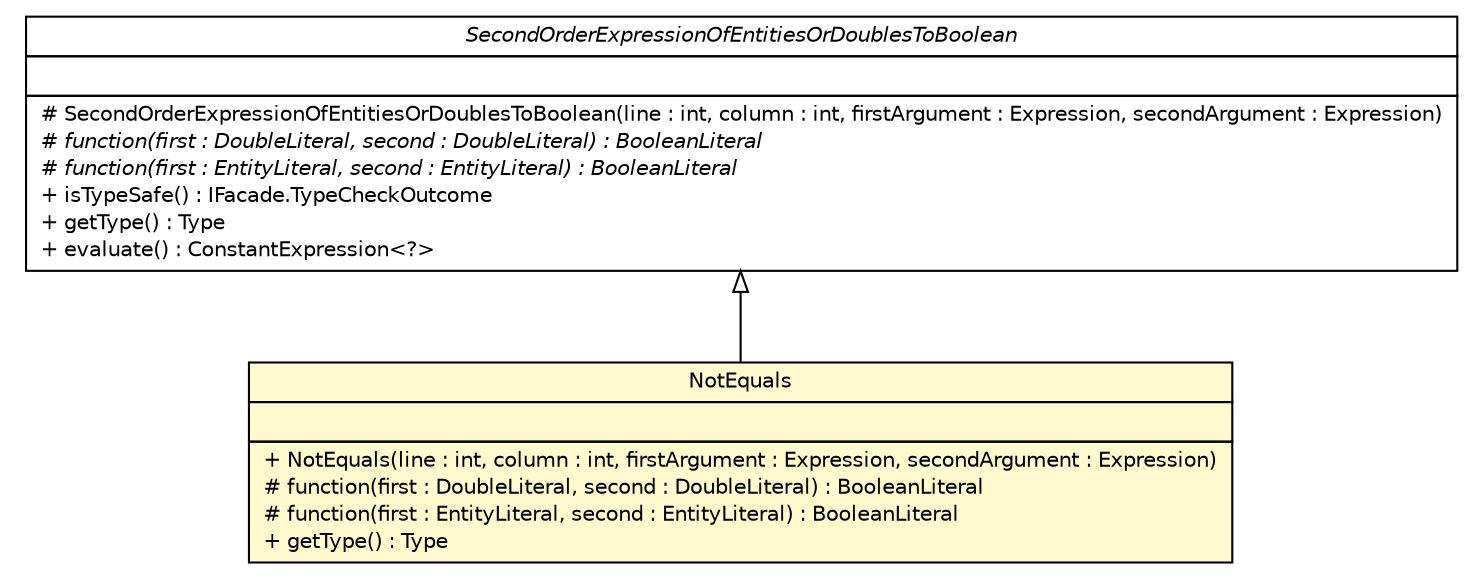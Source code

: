 #!/usr/local/bin/dot
#
# Class diagram 
# Generated by UMLGraph version R5_6 (http://www.umlgraph.org/)
#

digraph G {
	edge [fontname="Helvetica",fontsize=10,labelfontname="Helvetica",labelfontsize=10];
	node [fontname="Helvetica",fontsize=10,shape=plaintext];
	nodesep=0.25;
	ranksep=0.5;
	// model.programs.parsing.language.expression.second_order.SecondOrderExpressionOfEntitiesOrDoublesToBoolean
	c13036 [label=<<table title="model.programs.parsing.language.expression.second_order.SecondOrderExpressionOfEntitiesOrDoublesToBoolean" border="0" cellborder="1" cellspacing="0" cellpadding="2" port="p" href="./SecondOrderExpressionOfEntitiesOrDoublesToBoolean.html">
		<tr><td><table border="0" cellspacing="0" cellpadding="1">
<tr><td align="center" balign="center"><font face="Helvetica-Oblique"> SecondOrderExpressionOfEntitiesOrDoublesToBoolean </font></td></tr>
		</table></td></tr>
		<tr><td><table border="0" cellspacing="0" cellpadding="1">
<tr><td align="left" balign="left">  </td></tr>
		</table></td></tr>
		<tr><td><table border="0" cellspacing="0" cellpadding="1">
<tr><td align="left" balign="left"> # SecondOrderExpressionOfEntitiesOrDoublesToBoolean(line : int, column : int, firstArgument : Expression, secondArgument : Expression) </td></tr>
<tr><td align="left" balign="left"><font face="Helvetica-Oblique" point-size="10.0"> # function(first : DoubleLiteral, second : DoubleLiteral) : BooleanLiteral </font></td></tr>
<tr><td align="left" balign="left"><font face="Helvetica-Oblique" point-size="10.0"> # function(first : EntityLiteral, second : EntityLiteral) : BooleanLiteral </font></td></tr>
<tr><td align="left" balign="left"> + isTypeSafe() : IFacade.TypeCheckOutcome </td></tr>
<tr><td align="left" balign="left"> + getType() : Type </td></tr>
<tr><td align="left" balign="left"> + evaluate() : ConstantExpression&lt;?&gt; </td></tr>
		</table></td></tr>
		</table>>, URL="./SecondOrderExpressionOfEntitiesOrDoublesToBoolean.html", fontname="Helvetica", fontcolor="black", fontsize=10.0];
	// model.programs.parsing.language.expression.second_order.NotEquals
	c13039 [label=<<table title="model.programs.parsing.language.expression.second_order.NotEquals" border="0" cellborder="1" cellspacing="0" cellpadding="2" port="p" bgcolor="lemonChiffon" href="./NotEquals.html">
		<tr><td><table border="0" cellspacing="0" cellpadding="1">
<tr><td align="center" balign="center"> NotEquals </td></tr>
		</table></td></tr>
		<tr><td><table border="0" cellspacing="0" cellpadding="1">
<tr><td align="left" balign="left">  </td></tr>
		</table></td></tr>
		<tr><td><table border="0" cellspacing="0" cellpadding="1">
<tr><td align="left" balign="left"> + NotEquals(line : int, column : int, firstArgument : Expression, secondArgument : Expression) </td></tr>
<tr><td align="left" balign="left"> # function(first : DoubleLiteral, second : DoubleLiteral) : BooleanLiteral </td></tr>
<tr><td align="left" balign="left"> # function(first : EntityLiteral, second : EntityLiteral) : BooleanLiteral </td></tr>
<tr><td align="left" balign="left"> + getType() : Type </td></tr>
		</table></td></tr>
		</table>>, URL="./NotEquals.html", fontname="Helvetica", fontcolor="black", fontsize=10.0];
	//model.programs.parsing.language.expression.second_order.NotEquals extends model.programs.parsing.language.expression.second_order.SecondOrderExpressionOfEntitiesOrDoublesToBoolean
	c13036:p -> c13039:p [dir=back,arrowtail=empty];
}


